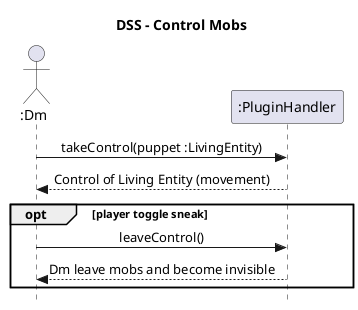 @startuml
skinparam style strictuml
skinparam defaultfontname Verdana
skinparam sequence {
    MessageAlign center
}
title DSS - Control Mobs
actor ":Dm" as dm
participant ":PluginHandler" as plugin

dm -> plugin : takeControl(puppet :LivingEntity)

return Control of Living Entity (movement)

opt player toggle sneak
dm -> plugin : leaveControl()
return Dm leave mobs and become invisible
end opt


@enduml